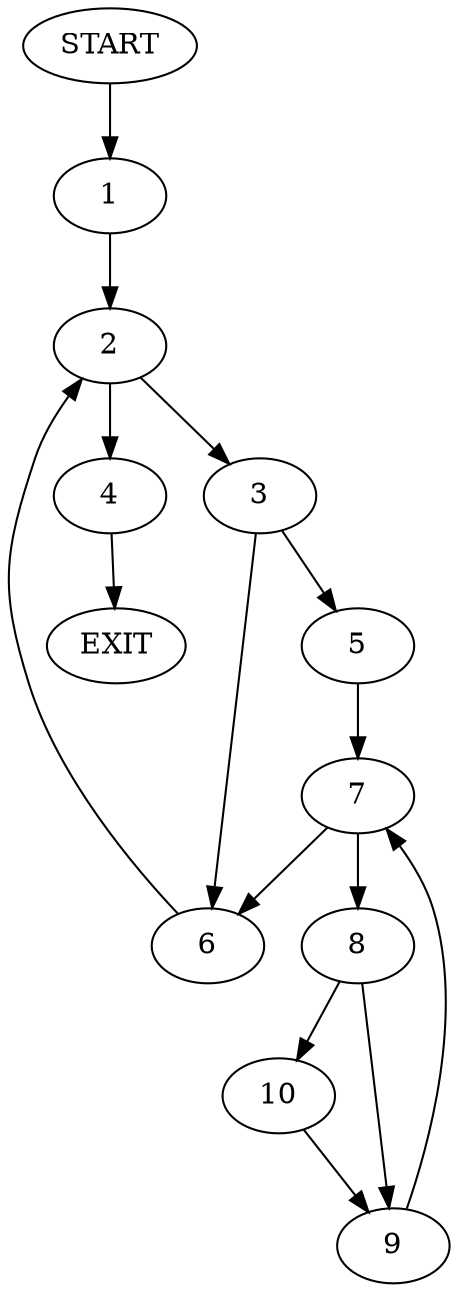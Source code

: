 digraph {
0 [label="START"]
11 [label="EXIT"]
0 -> 1
1 -> 2
2 -> 3
2 -> 4
3 -> 5
3 -> 6
4 -> 11
5 -> 7
6 -> 2
7 -> 8
7 -> 6
8 -> 9
8 -> 10
9 -> 7
10 -> 9
}
